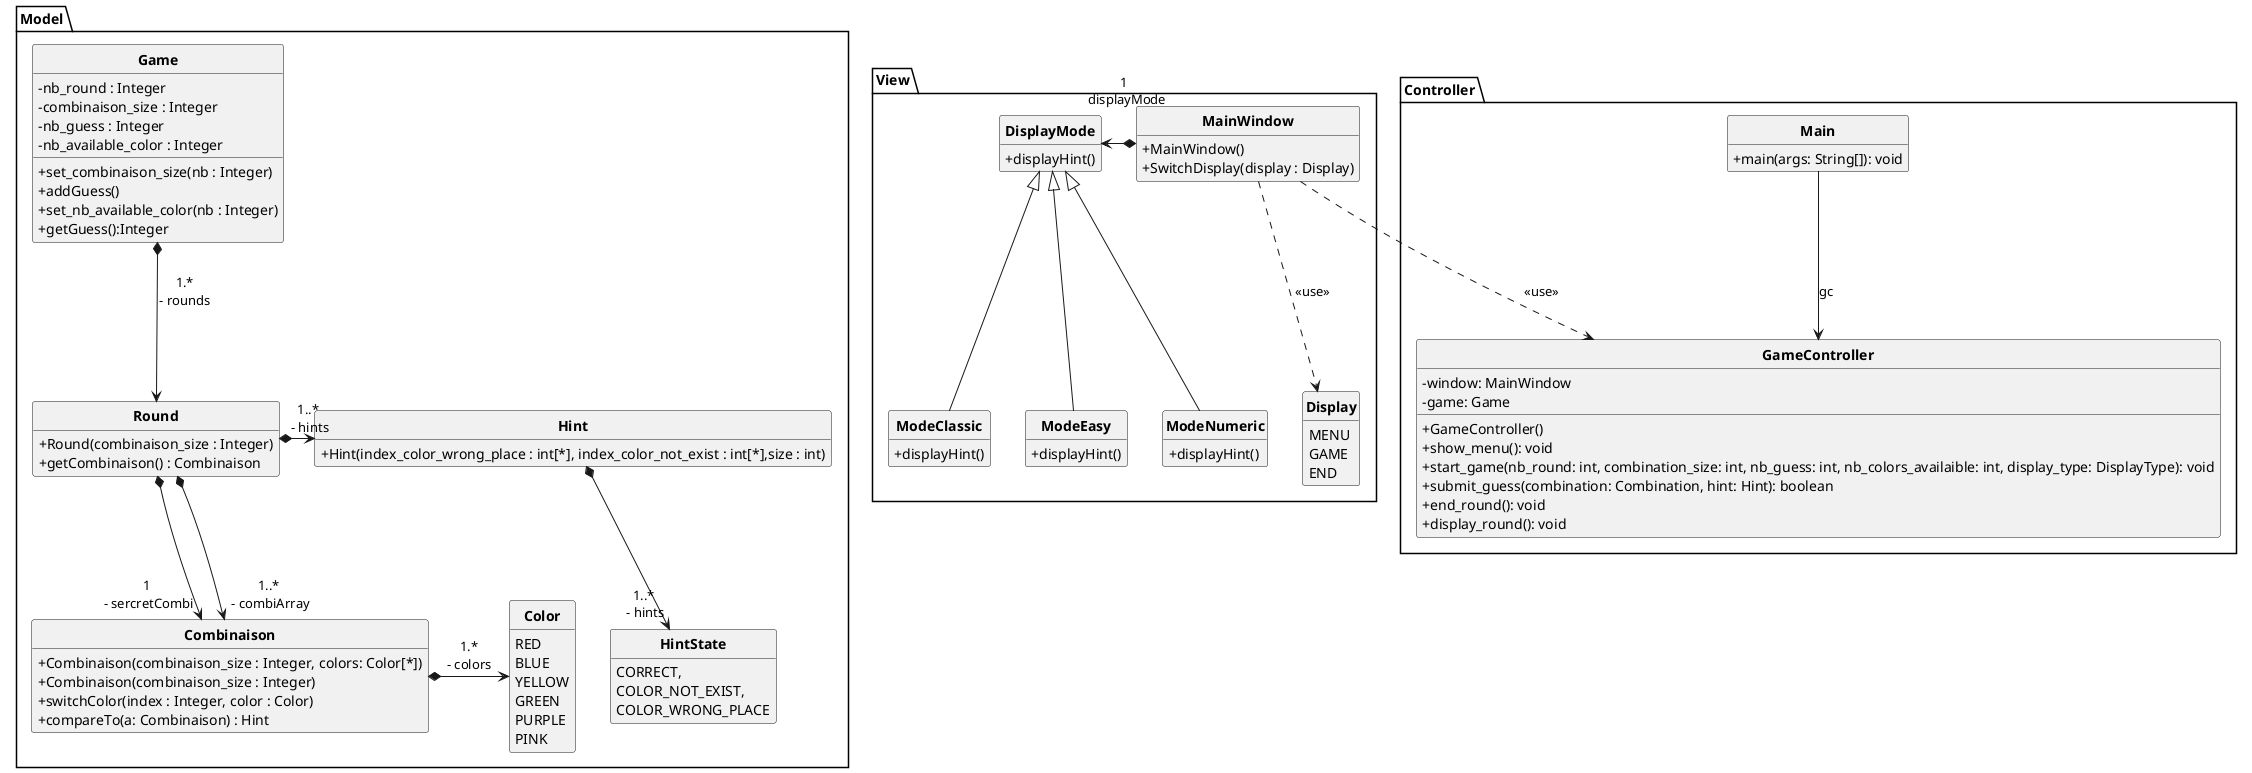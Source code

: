 @startuml
'https://plantuml.com/sequence-diagram
skinparam classAttributeIconSize 0
skinparam classFontStyle Bold
skinparam style strictuml
hide empty members

package Model{


    class Combinaison {
        + Combinaison(combinaison_size : Integer, colors: Color[*])
        + Combinaison(combinaison_size : Integer)
        + switchColor(index : Integer, color : Color)
        + compareTo(a: Combinaison) : Hint
    }


    enum Color {
        RED
        BLUE
        YELLOW
        GREEN
        PURPLE
        PINK
    }

    enum HintState{
        CORRECT,
        COLOR_NOT_EXIST,
        COLOR_WRONG_PLACE
    }

    class Hint {
        + Hint(index_color_wrong_place : int[*], index_color_not_exist : int[*],size : int)
    }

    class Game {
        - nb_round : Integer
        - combinaison_size : Integer
        - nb_guess : Integer
        - nb_available_color : Integer
        + set_combinaison_size(nb : Integer)
        + addGuess()
        + set_nb_available_color(nb : Integer)
        + getGuess():Integer
    }

    class Round {
        + Round(combinaison_size : Integer)
        + getCombinaison() : Combinaison
    }
    Game *--> Round : "1.*\n- rounds"
    Combinaison *-> Color : "1.*\n- colors"
}

package View {
    enum Display{
        MENU
        GAME
        END
    }
    class MainWindow {
        + MainWindow()
        + SwitchDisplay(display : Display)

    }

    class DisplayMode {
        + displayHint()
    }

    class ModeEasy extends DisplayMode {
      + displayHint()
    }
    class ModeClassic extends DisplayMode {
      + displayHint()
    }
    class ModeNumeric extends DisplayMode {
      + displayHint()
    }
}


package Controller{
    class Main {
      + main(args: String[]): void
    }
    Main --> GameController : gc

    class GameController {
        - window: MainWindow
        - game: Game
        + GameController()
        + show_menu(): void
        + start_game(nb_round: int, combination_size: int, nb_guess: int, nb_colors_availaible: int, display_type: DisplayType): void
        + submit_guess(combination: Combination, hint: Hint): boolean
        + end_round(): void
        + display_round(): void
      }
}
MainWindow *-> "1 \n displayMode" DisplayMode
Round *--> " 1 \n - sercretCombi" Combinaison
Round *--> " 1..* \n - combiArray" Combinaison
Round *-> " 1..* \n - hints" Hint
Hint *--> " 1..* \n - hints" HintState

MainWindow ..> GameController: <<use>>
MainWindow ..> Display: <<use>>


@enduml